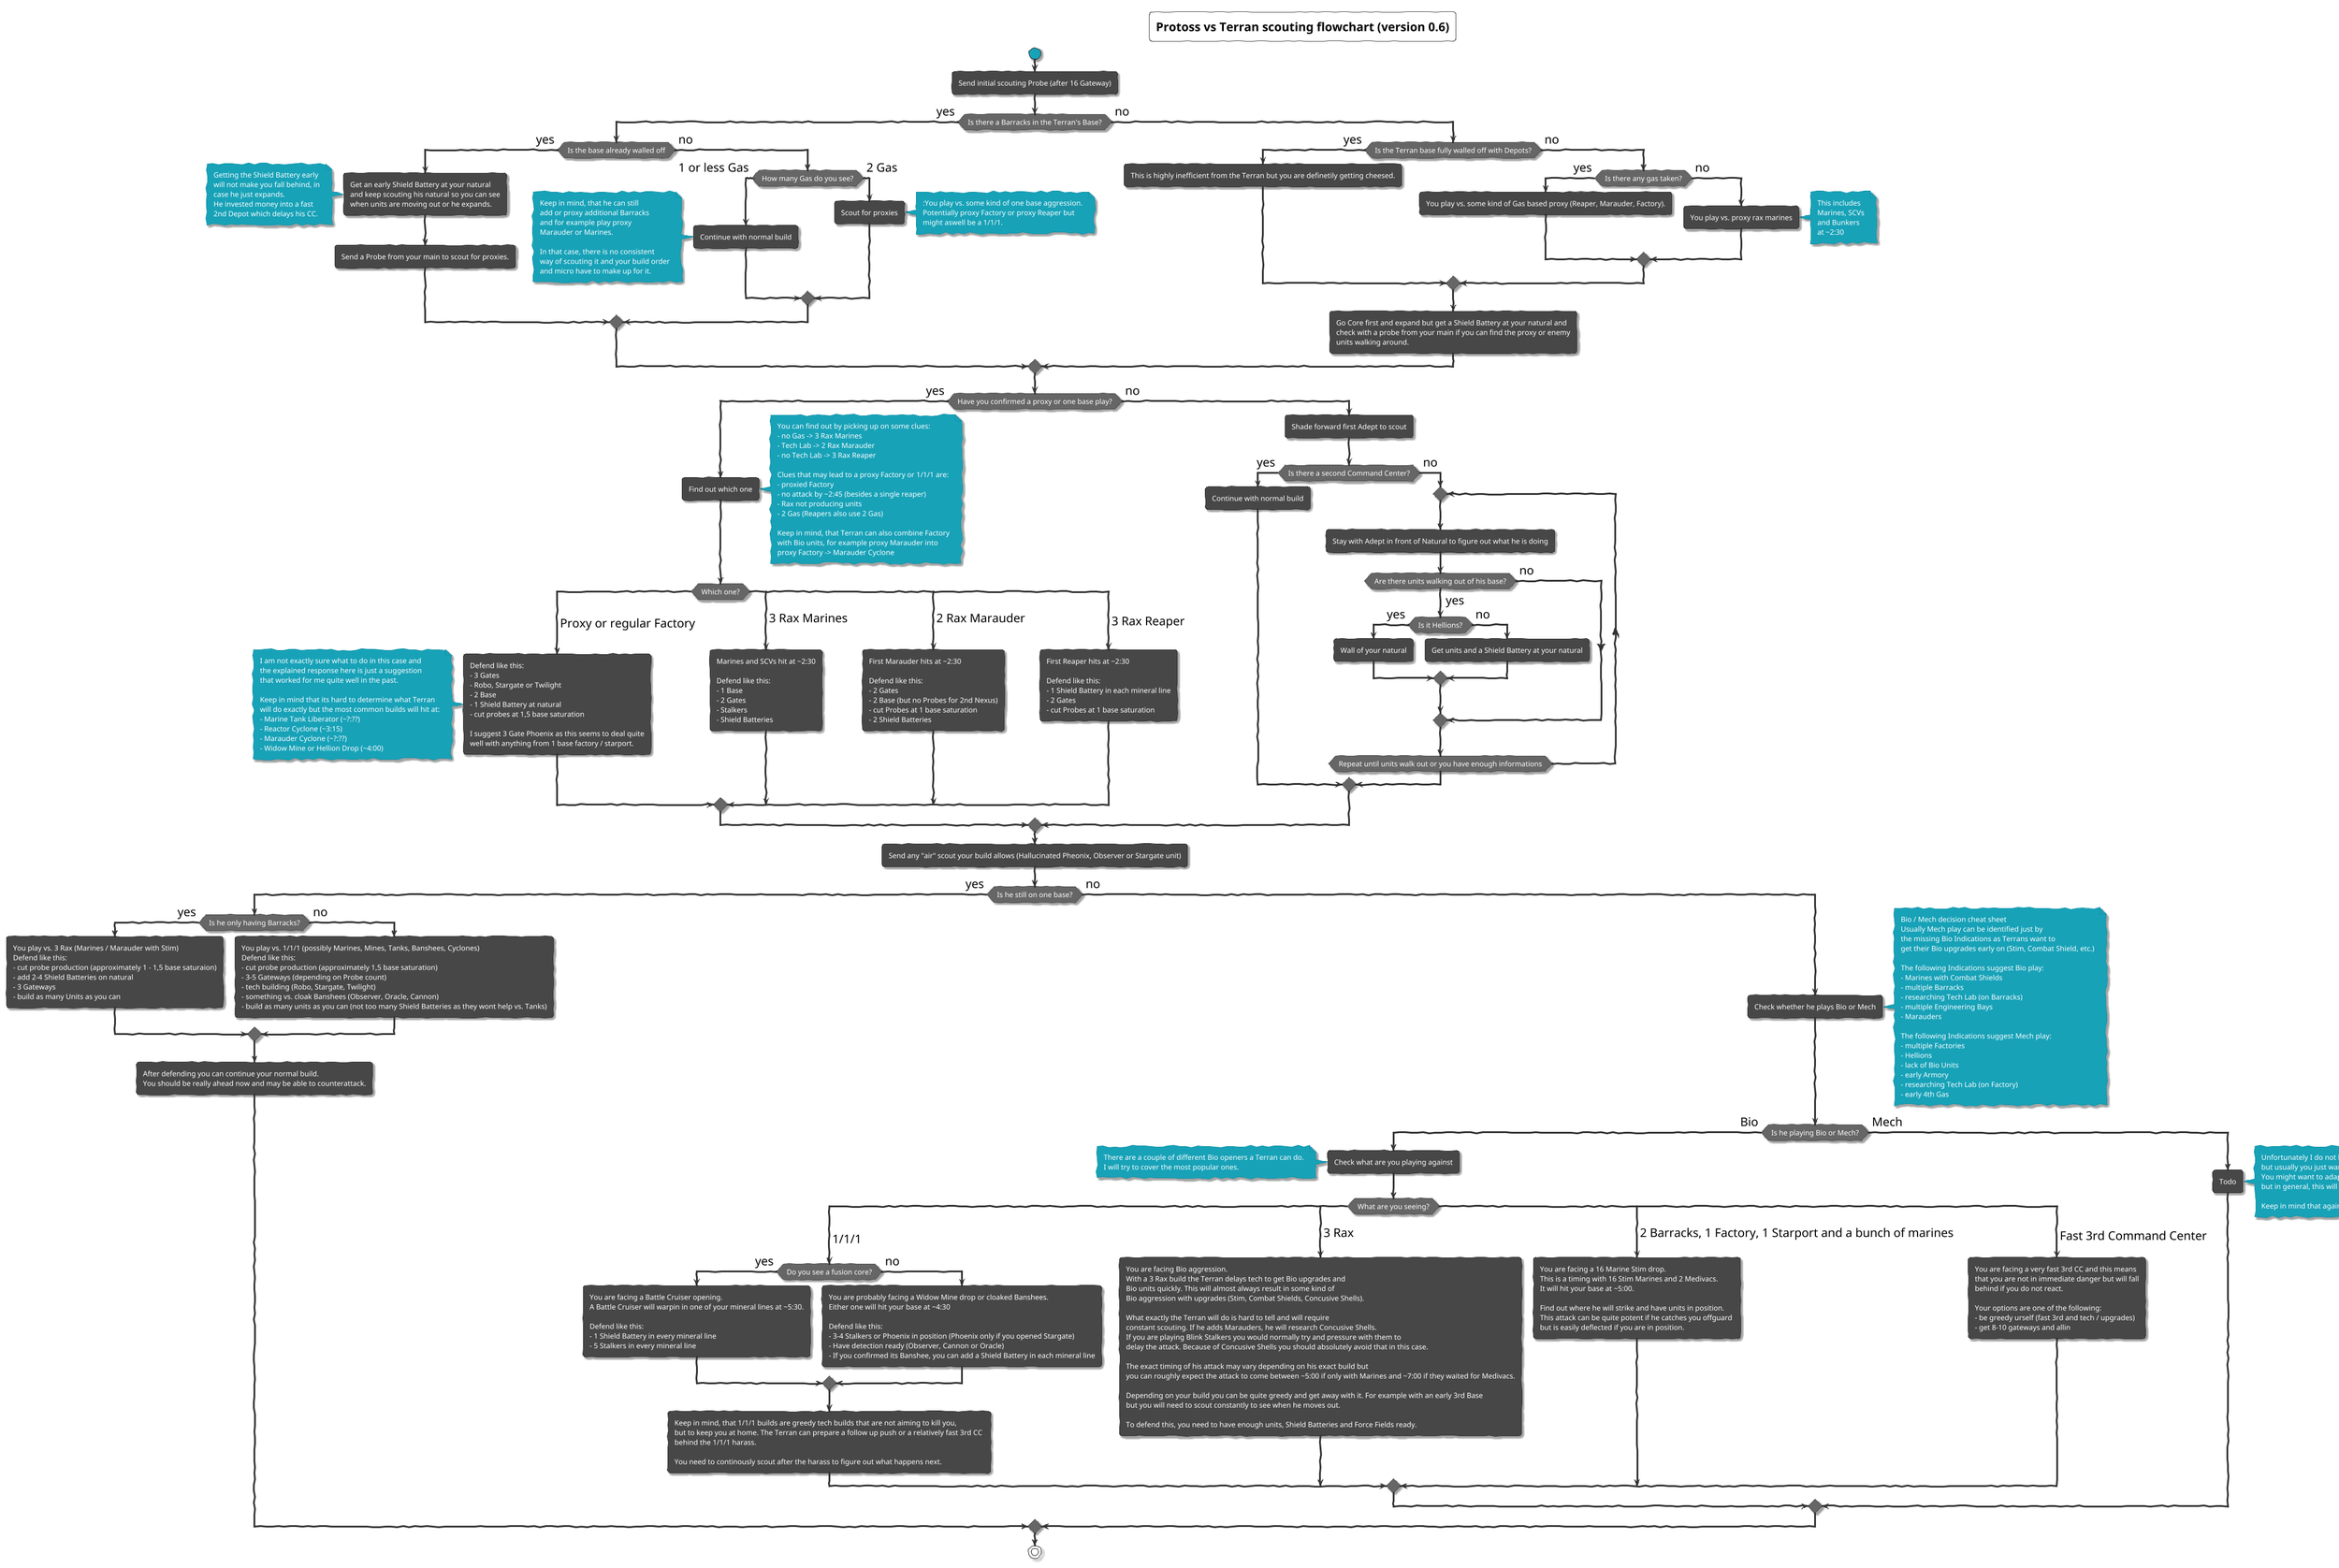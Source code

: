 @startuml
!theme sketchy
skinparam defaultFontName Calibri
skinparam handwritten true
skinparam backgroundColor white
skinparam DefaultFontColor white
skinparam shadowing true
skinparam ArrowFontColor black
skinparam ArrowFontSize 20
skinparam TitleFontColor black
title Protoss vs Terran scouting flowchart (version 0.6)
start
:Send initial scouting Probe (after 16 Gateway);
if (Is there a Barracks in the Terran's Base?) then (yes)
    if (Is the base already walled off) then (yes)
        :Get an early Shield Battery at your natural
        and keep scouting his natural so you can see
        when units are moving out or he expands.;
        note left
            Getting the Shield Battery early
            will not make you fall behind, in
            case he just expands.
            He invested money into a fast
            2nd Depot which delays his CC.
        end note
        :Send a Probe from your main to scout for proxies.;
    else (no)
        if (How many Gas do you see?) then (1 or less Gas)
            :Continue with normal build;
            note left
                Keep in mind, that he can still
                add or proxy additional Barracks
                and for example play proxy
                Marauder or Marines.

                In that case, there is no consistent
                way of scouting it and your build order
                and micro have to make up for it.
            end note
        else (2 Gas)
            :Scout for proxies;
            note right
                :You play vs. some kind of one base aggression.
                Potentially proxy Factory or proxy Reaper but 
                might aswell be a 1/1/1.
            end note
        endif
    endif
else (no)
    if (Is the Terran base fully walled off with Depots?) then (yes)
        :This is highly inefficient from the Terran but you are definetily getting cheesed.;
    else (no)
        if (Is there any gas taken?) then (yes)
            :You play vs. some kind of Gas based proxy (Reaper, Marauder, Factory).;
        else (no)
            :You play vs. proxy rax marines;
            note right
                This includes
                Marines, SCVs
                and Bunkers 
                at ~2:30
            end note
        endif
    endif
    :Go Core first and expand but get a Shield Battery at your natural and
    check with a probe from your main if you can find the proxy or enemy
    units walking around.;
endif
if (Have you confirmed a proxy or one base play?) then (yes)
    :Find out which one;
    note right
        You can find out by picking up on some clues:
        - no Gas -> 3 Rax Marines
        - Tech Lab -> 2 Rax Marauder
        - no Tech Lab -> 3 Rax Reaper

        Clues that may lead to a proxy Factory or 1/1/1 are:
        - proxied Factory
        - no attack by ~2:45 (besides a single reaper)
        - Rax not producing units
        - 2 Gas (Reapers also use 2 Gas)

        Keep in mind, that Terran can also combine Factory
        with Bio units, for example proxy Marauder into
        proxy Factory -> Marauder Cyclone
    end note
    switch (Which one?)
        case (Proxy or regular Factory)
            :Defend like this:
            - 3 Gates
            - Robo, Stargate or Twilight
            - 2 Base
            - 1 Shield Battery at natural
            - cut probes at 1,5 base saturation

            I suggest 3 Gate Phoenix as this seems to deal quite
            well with anything from 1 base factory / starport.;
            note left
                I am not exactly sure what to do in this case and
                the explained response here is just a suggestion
                that worked for me quite well in the past.

                Keep in mind that its hard to determine what Terran
                will do exactly but the most common builds will hit at:
                - Marine Tank Liberator (~?:??)
                - Reactor Cyclone (~3:15)
                - Marauder Cyclone (~?:??)
                - Widow Mine or Hellion Drop (~4:00)
            end note
        case (3 Rax Marines)
            :Marines and SCVs hit at ~2:30

            Defend like this:
            - 1 Base
            - 2 Gates
            - Stalkers
            - Shield Batteries;
        case (2 Rax Marauder)
            :First Marauder hits at ~2:30

            Defend like this:
            - 2 Gates
            - 2 Base (but no Probes for 2nd Nexus)
            - cut Probes at 1 base saturation
            - 2 Shield Batteries;
        case (3 Rax Reaper)
            :First Reaper hits at ~2:30

            Defend like this:
            - 1 Shield Battery in each mineral line
            - 2 Gates
            - cut Probes at 1 base saturation;
    endswitch
else (no)
    :Shade forward first Adept to scout;
    if (Is there a second Command Center?) then (yes)
        :Continue with normal build;
    else (no)
        repeat
            :Stay with Adept in front of Natural to figure out what he is doing;
            if (Are there units walking out of his base?) then (yes)
                if (Is it Hellions?) then (yes)
                    :Wall of your natural;
                else (no)
                    :Get units and a Shield Battery at your natural;
                endif
            else (no)
            endif
        repeat while (Repeat until units walk out or you have enough informations)
    endif
endif
:Send any "air" scout your build allows (Hallucinated Pheonix, Observer or Stargate unit);
if (Is he still on one base?) then (yes)
    if (Is he only having Barracks?) then (yes)
        :You play vs. 3 Rax (Marines / Marauder with Stim)
        Defend like this:
        - cut probe production (approximately 1 - 1,5 base saturaion)
        - add 2-4 Shield Batteries on natural
        - 3 Gateways
        - build as many Units as you can;
    else (no)
        :You play vs. 1/1/1 (possibly Marines, Mines, Tanks, Banshees, Cyclones)
        Defend like this:
        - cut probe production (approximately 1,5 base saturation)
        - 3-5 Gateways (depending on Probe count)
        - tech building (Robo, Stargate, Twilight)
        - something vs. cloak Banshees (Observer, Oracle, Cannon)
        - build as many units as you can (not too many Shield Batteries as they wont help vs. Tanks);
    endif
    :After defending you can continue your normal build.
    You should be really ahead now and may be able to counterattack.;
else (no)
    :Check whether he plays Bio or Mech;
    note right
        Bio / Mech decision cheat sheet
        Usually Mech play can be identified just by
        the missing Bio Indications as Terrans want to
        get their Bio upgrades early on (Stim, Combat Shield, etc.)

        The following Indications suggest Bio play:
        - Marines with Combat Shields
        - multiple Barracks
        - researching Tech Lab (on Barracks)
        - multiple Engineering Bays
        - Marauders

        The following Indications suggest Mech play:
        - multiple Factories
        - Hellions
        - lack of Bio Units
        - early Armory
        - researching Tech Lab (on Factory)
        - early 4th Gas
    end note
    if (Is he playing Bio or Mech?) then (Bio)
        :Check what are you playing against;
        note left
            There are a couple of different Bio openers a Terran can do.
            I will try to cover the most popular ones.
        end note
        switch (What are you seeing?)
        case (1/1/1)
            if (Do you see a fusion core?) then (yes)
                :You are facing a Battle Cruiser opening.
                A Battle Cruiser will warpin in one of your mineral lines at ~5:30.
                
                Defend like this:
                - 1 Shield Battery in every mineral line
                - 5 Stalkers in every mineral line;
            else (no)
                :You are probably facing a Widow Mine drop or cloaked Banshees.
                Either one will hit your base at ~4:30

                Defend like this:
                - 3-4 Stalkers or Phoenix in position (Phoenix only if you opened Stargate)
                - Have detection ready (Observer, Cannon or Oracle)
                - If you confirmed its Banshee, you can add a Shield Battery in each mineral line;
            endif
            :Keep in mind, that 1/1/1 builds are greedy tech builds that are not aiming to kill you,
            but to keep you at home. The Terran can prepare a follow up push or a relatively fast 3rd CC 
            behind the 1/1/1 harass.

            You need to continously scout after the harass to figure out what happens next.;
        case (3 Rax)
            :You are facing Bio aggression.
            With a 3 Rax build the Terran delays tech to get Bio upgrades and
            Bio units quickly. This will almost always result in some kind of
            Bio aggression with upgrades (Stim, Combat Shields, Concusive Shells).

            What exactly the Terran will do is hard to tell and will require
            constant scouting. If he adds Marauders, he will research Concusive Shells.
            If you are playing Blink Stalkers you would normally try and pressure with them to
            delay the attack. Because of Concusive Shells you should absolutely avoid that in this case.

            The exact timing of his attack may vary depending on his exact build but
            you can roughly expect the attack to come between ~5:00 if only with Marines and ~7:00 if they waited for Medivacs.

            Depending on your build you can be quite greedy and get away with it. For example with an early 3rd Base
            but you will need to scout constantly to see when he moves out.

            To defend this, you need to have enough units, Shield Batteries and Force Fields ready.;
        case (2 Barracks, 1 Factory, 1 Starport and a bunch of marines)
            :You are facing a 16 Marine Stim drop.
            This is a timing with 16 Stim Marines and 2 Medivacs.
            It will hit your base at ~5:00.
            
            Find out where he will strike and have units in position.
            This attack can be quite potent if he catches you offguard 
            but is easily deflected if you are in position.;
        case (Fast 3rd Command Center)
            :You are facing a very fast 3rd CC and this means
            that you are not in immediate danger but will fall
            behind if you do not react.

            Your options are one of the following:
            - be greedy urself (fast 3rd and tech / upgrades)
            - get 8-10 gateways and allin;
        endswitch
    else (Mech)
        :Todo;
        note right
            Unfortunately I do not know how to identify Mech playstyles all that well
            but usually you just want to play Chargelot Archon and add Immortals when they add Thor's.
            You might want to adapt against some uniqle playstyles like mass Banshee or mass Battle Cruiser
            but in general, this will deal pretty well with anything.
            
            Keep in mind that against Cyclone Hellion you want to add 2-3 Colossus or Storm.
        end note
    endif
endif
stop
@enduml